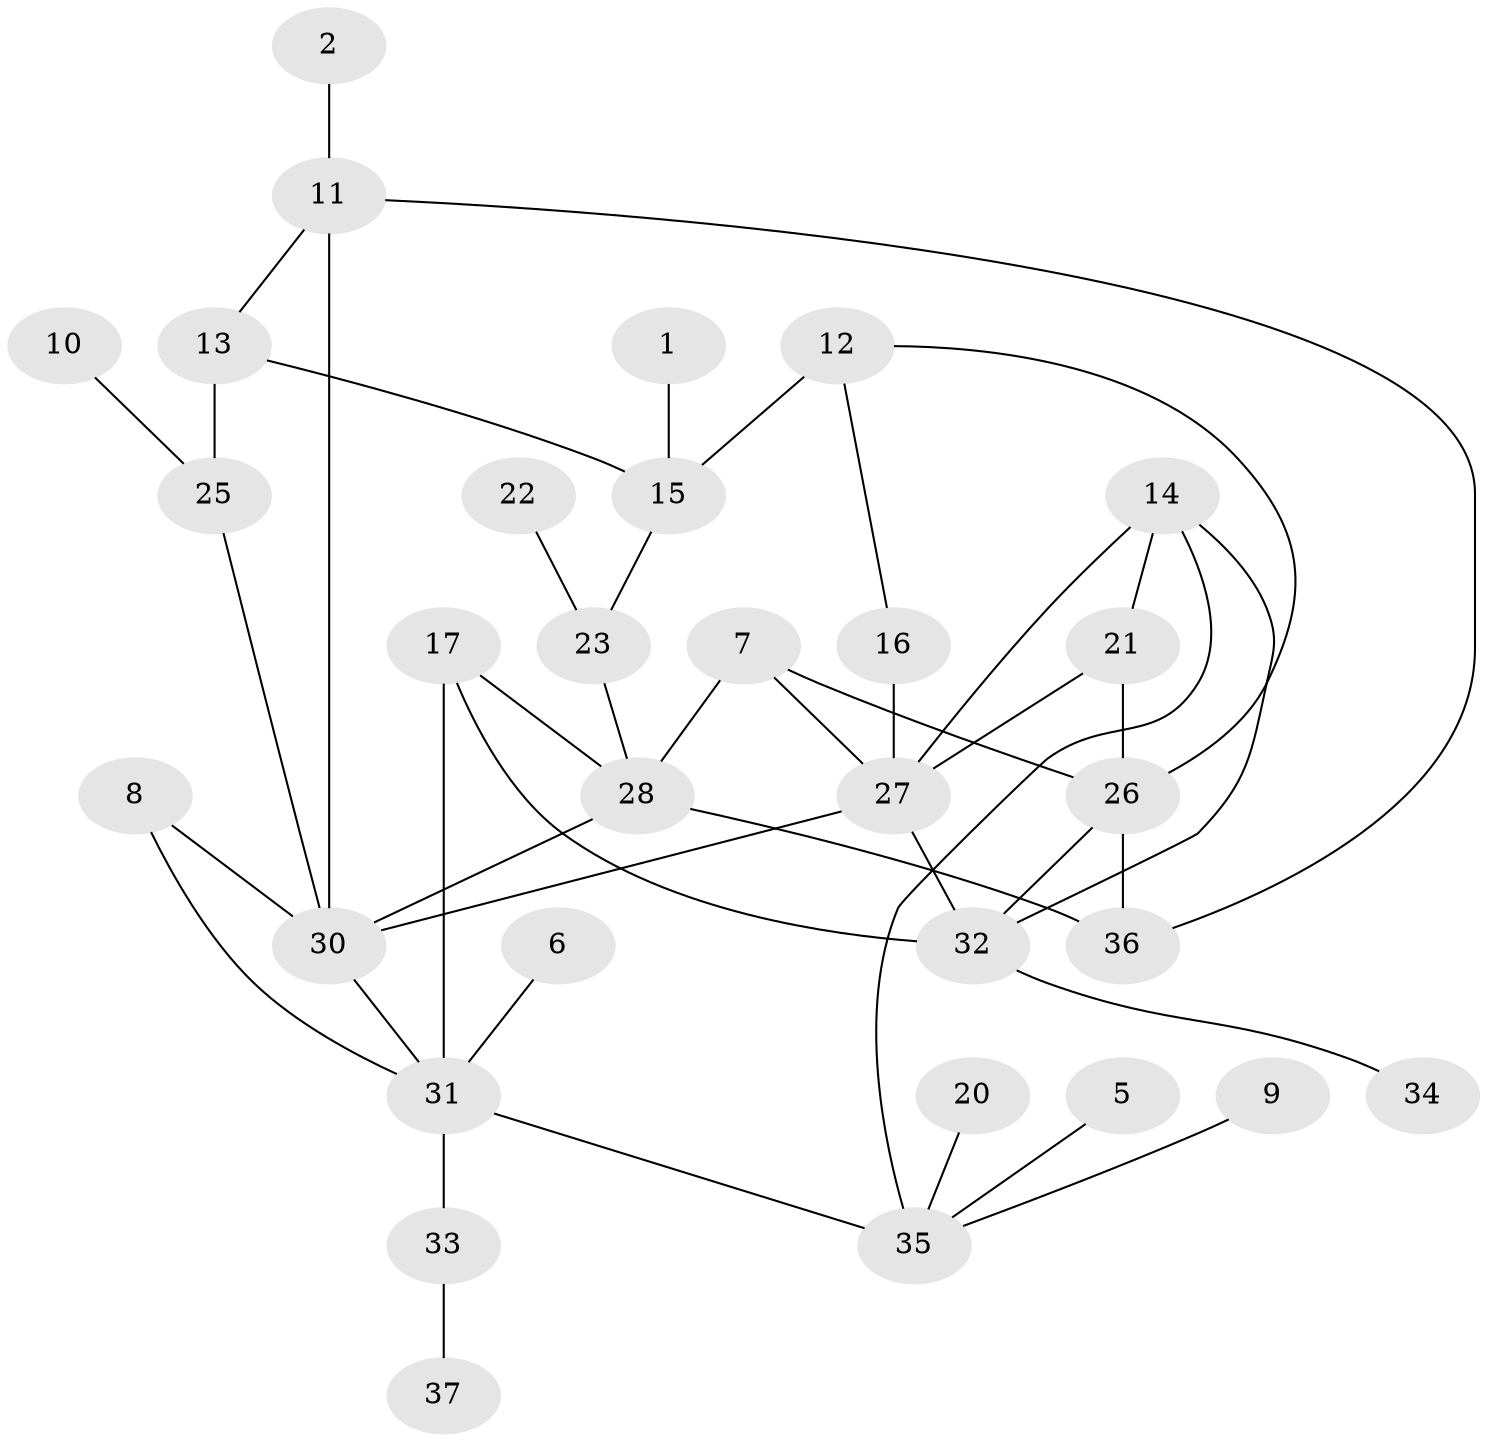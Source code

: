 // original degree distribution, {3: 0.2328767123287671, 1: 0.2191780821917808, 4: 0.136986301369863, 0: 0.0821917808219178, 2: 0.2465753424657534, 5: 0.0684931506849315, 6: 0.0136986301369863}
// Generated by graph-tools (version 1.1) at 2025/25/03/09/25 03:25:18]
// undirected, 31 vertices, 45 edges
graph export_dot {
graph [start="1"]
  node [color=gray90,style=filled];
  1;
  2;
  5;
  6;
  7;
  8;
  9;
  10;
  11;
  12;
  13;
  14;
  15;
  16;
  17;
  20;
  21;
  22;
  23;
  25;
  26;
  27;
  28;
  30;
  31;
  32;
  33;
  34;
  35;
  36;
  37;
  1 -- 15 [weight=1.0];
  2 -- 11 [weight=1.0];
  5 -- 35 [weight=1.0];
  6 -- 31 [weight=1.0];
  7 -- 26 [weight=1.0];
  7 -- 27 [weight=1.0];
  7 -- 28 [weight=1.0];
  8 -- 30 [weight=1.0];
  8 -- 31 [weight=2.0];
  9 -- 35 [weight=1.0];
  10 -- 25 [weight=1.0];
  11 -- 13 [weight=1.0];
  11 -- 30 [weight=1.0];
  11 -- 36 [weight=1.0];
  12 -- 15 [weight=2.0];
  12 -- 16 [weight=1.0];
  12 -- 26 [weight=1.0];
  13 -- 15 [weight=1.0];
  13 -- 25 [weight=1.0];
  14 -- 21 [weight=1.0];
  14 -- 27 [weight=1.0];
  14 -- 32 [weight=1.0];
  14 -- 35 [weight=1.0];
  15 -- 23 [weight=2.0];
  16 -- 27 [weight=1.0];
  17 -- 28 [weight=1.0];
  17 -- 31 [weight=1.0];
  17 -- 32 [weight=2.0];
  20 -- 35 [weight=1.0];
  21 -- 26 [weight=1.0];
  21 -- 27 [weight=1.0];
  22 -- 23 [weight=1.0];
  23 -- 28 [weight=1.0];
  25 -- 30 [weight=1.0];
  26 -- 32 [weight=1.0];
  26 -- 36 [weight=2.0];
  27 -- 30 [weight=1.0];
  27 -- 32 [weight=1.0];
  28 -- 30 [weight=1.0];
  28 -- 36 [weight=1.0];
  30 -- 31 [weight=1.0];
  31 -- 33 [weight=1.0];
  31 -- 35 [weight=2.0];
  32 -- 34 [weight=1.0];
  33 -- 37 [weight=1.0];
}
